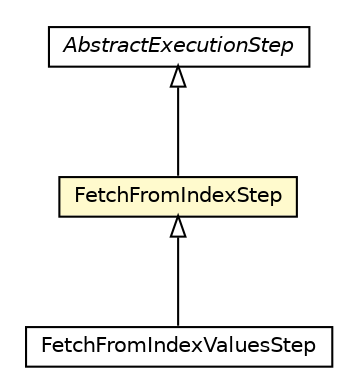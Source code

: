 #!/usr/local/bin/dot
#
# Class diagram 
# Generated by UMLGraph version R5_6-24-gf6e263 (http://www.umlgraph.org/)
#

digraph G {
	edge [fontname="Helvetica",fontsize=10,labelfontname="Helvetica",labelfontsize=10];
	node [fontname="Helvetica",fontsize=10,shape=plaintext];
	nodesep=0.25;
	ranksep=0.5;
	// com.orientechnologies.orient.core.sql.executor.FetchFromIndexStep
	c978041 [label=<<table title="com.orientechnologies.orient.core.sql.executor.FetchFromIndexStep" border="0" cellborder="1" cellspacing="0" cellpadding="2" port="p" bgcolor="lemonChiffon" href="./FetchFromIndexStep.html">
		<tr><td><table border="0" cellspacing="0" cellpadding="1">
<tr><td align="center" balign="center"> FetchFromIndexStep </td></tr>
		</table></td></tr>
		</table>>, URL="./FetchFromIndexStep.html", fontname="Helvetica", fontcolor="black", fontsize=10.0];
	// com.orientechnologies.orient.core.sql.executor.FetchFromIndexValuesStep
	c978047 [label=<<table title="com.orientechnologies.orient.core.sql.executor.FetchFromIndexValuesStep" border="0" cellborder="1" cellspacing="0" cellpadding="2" port="p" href="./FetchFromIndexValuesStep.html">
		<tr><td><table border="0" cellspacing="0" cellpadding="1">
<tr><td align="center" balign="center"> FetchFromIndexValuesStep </td></tr>
		</table></td></tr>
		</table>>, URL="./FetchFromIndexValuesStep.html", fontname="Helvetica", fontcolor="black", fontsize=10.0];
	// com.orientechnologies.orient.core.sql.executor.AbstractExecutionStep
	c978085 [label=<<table title="com.orientechnologies.orient.core.sql.executor.AbstractExecutionStep" border="0" cellborder="1" cellspacing="0" cellpadding="2" port="p" href="./AbstractExecutionStep.html">
		<tr><td><table border="0" cellspacing="0" cellpadding="1">
<tr><td align="center" balign="center"><font face="Helvetica-Oblique"> AbstractExecutionStep </font></td></tr>
		</table></td></tr>
		</table>>, URL="./AbstractExecutionStep.html", fontname="Helvetica", fontcolor="black", fontsize=10.0];
	//com.orientechnologies.orient.core.sql.executor.FetchFromIndexStep extends com.orientechnologies.orient.core.sql.executor.AbstractExecutionStep
	c978085:p -> c978041:p [dir=back,arrowtail=empty];
	//com.orientechnologies.orient.core.sql.executor.FetchFromIndexValuesStep extends com.orientechnologies.orient.core.sql.executor.FetchFromIndexStep
	c978041:p -> c978047:p [dir=back,arrowtail=empty];
}

